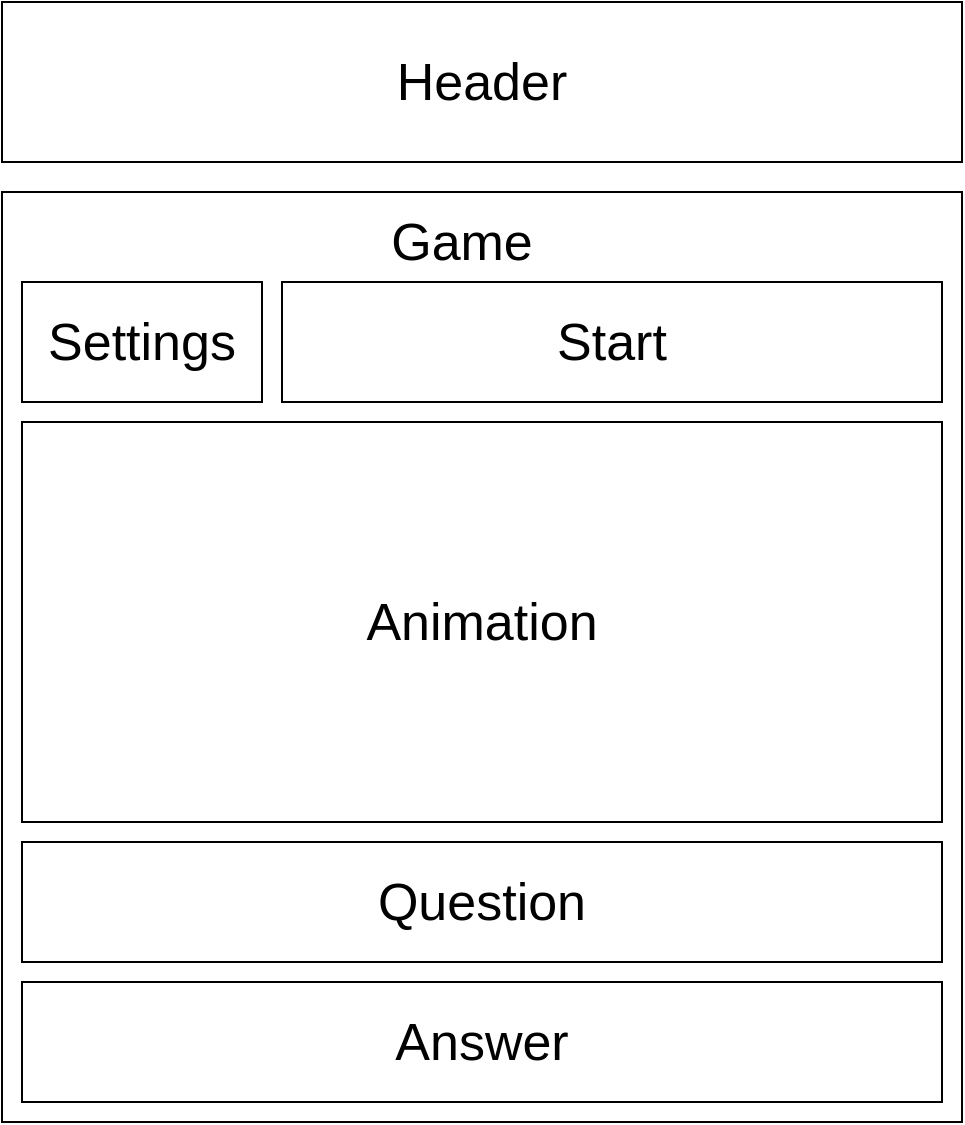 <mxfile version="14.1.1" type="github">
  <diagram id="PtOypUMsciX7awteMJ4V" name="Page-1">
    <mxGraphModel dx="868" dy="450" grid="1" gridSize="10" guides="1" tooltips="1" connect="1" arrows="1" fold="1" page="1" pageScale="1" pageWidth="850" pageHeight="1100" math="0" shadow="0">
      <root>
        <mxCell id="0" />
        <mxCell id="1" parent="0" />
        <mxCell id="CpMikSV2LtpxpvOBcgup-1" value="Header" style="rounded=0;whiteSpace=wrap;html=1;fontSize=26;" vertex="1" parent="1">
          <mxGeometry x="160" width="480" height="80" as="geometry" />
        </mxCell>
        <mxCell id="CpMikSV2LtpxpvOBcgup-2" value="" style="rounded=0;whiteSpace=wrap;html=1;fontSize=26;" vertex="1" parent="1">
          <mxGeometry x="160" y="95" width="480" height="465" as="geometry" />
        </mxCell>
        <mxCell id="CpMikSV2LtpxpvOBcgup-4" value="Game" style="text;html=1;strokeColor=none;fillColor=none;align=center;verticalAlign=middle;whiteSpace=wrap;rounded=0;fontSize=26;" vertex="1" parent="1">
          <mxGeometry x="330" y="110" width="120" height="20" as="geometry" />
        </mxCell>
        <mxCell id="CpMikSV2LtpxpvOBcgup-5" value="Question" style="rounded=0;whiteSpace=wrap;html=1;fontSize=26;" vertex="1" parent="1">
          <mxGeometry x="170" y="420" width="460" height="60" as="geometry" />
        </mxCell>
        <mxCell id="CpMikSV2LtpxpvOBcgup-6" value="Answer" style="rounded=0;whiteSpace=wrap;html=1;fontSize=26;" vertex="1" parent="1">
          <mxGeometry x="170" y="490" width="460" height="60" as="geometry" />
        </mxCell>
        <mxCell id="aeGdjqcJT259sOI1MLhR-1" value="Settings" style="rounded=0;whiteSpace=wrap;html=1;fontSize=26;" vertex="1" parent="1">
          <mxGeometry x="170" y="140" width="120" height="60" as="geometry" />
        </mxCell>
        <mxCell id="aeGdjqcJT259sOI1MLhR-2" value="Start" style="rounded=0;whiteSpace=wrap;html=1;fontSize=26;" vertex="1" parent="1">
          <mxGeometry x="300" y="140" width="330" height="60" as="geometry" />
        </mxCell>
        <mxCell id="aeGdjqcJT259sOI1MLhR-3" value="Animation" style="rounded=0;whiteSpace=wrap;html=1;fontSize=26;" vertex="1" parent="1">
          <mxGeometry x="170" y="210" width="460" height="200" as="geometry" />
        </mxCell>
      </root>
    </mxGraphModel>
  </diagram>
</mxfile>
